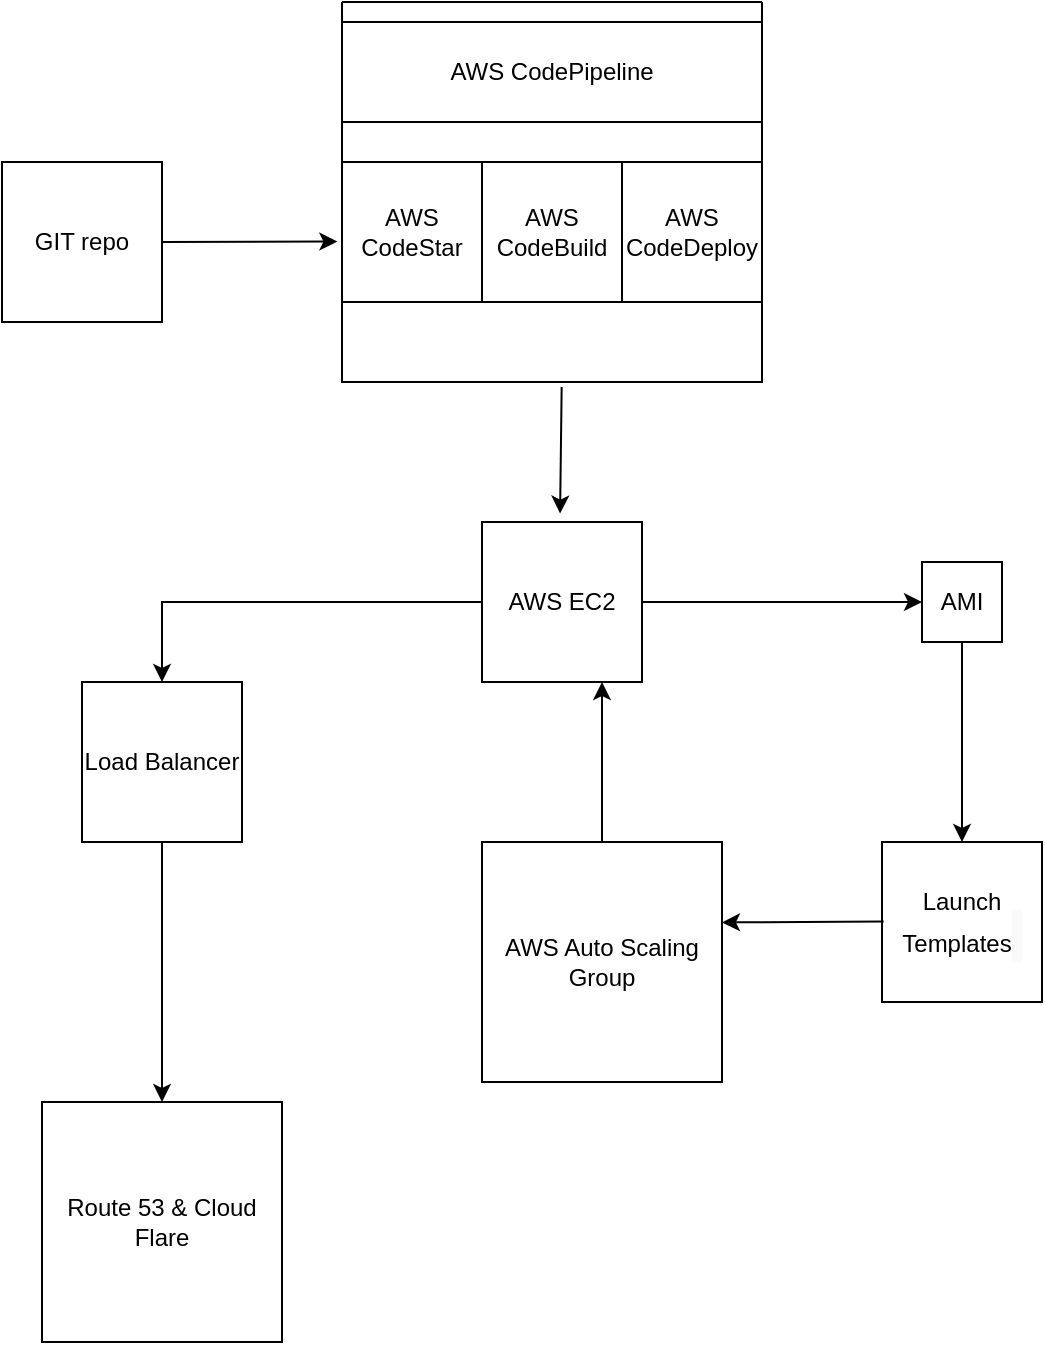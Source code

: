 <mxfile version="23.1.5" type="github">
  <diagram id="C5RBs43oDa-KdzZeNtuy" name="Page-1">
    <mxGraphModel dx="1011" dy="553" grid="1" gridSize="10" guides="1" tooltips="1" connect="1" arrows="1" fold="1" page="1" pageScale="1" pageWidth="827" pageHeight="1169" math="0" shadow="0">
      <root>
        <mxCell id="WIyWlLk6GJQsqaUBKTNV-0" />
        <mxCell id="WIyWlLk6GJQsqaUBKTNV-1" parent="WIyWlLk6GJQsqaUBKTNV-0" />
        <mxCell id="YVKPPaP_UWhKNTUrHSaY-0" value="GIT repo" style="whiteSpace=wrap;html=1;aspect=fixed;strokeWidth=1;" vertex="1" parent="WIyWlLk6GJQsqaUBKTNV-1">
          <mxGeometry x="120" y="200" width="80" height="80" as="geometry" />
        </mxCell>
        <mxCell id="YVKPPaP_UWhKNTUrHSaY-26" style="edgeStyle=orthogonalEdgeStyle;rounded=0;orthogonalLoop=1;jettySize=auto;html=1;" edge="1" parent="WIyWlLk6GJQsqaUBKTNV-1" source="YVKPPaP_UWhKNTUrHSaY-15" target="YVKPPaP_UWhKNTUrHSaY-27">
          <mxGeometry relative="1" as="geometry">
            <mxPoint x="160" y="420" as="targetPoint" />
            <Array as="points">
              <mxPoint x="200" y="420" />
            </Array>
          </mxGeometry>
        </mxCell>
        <mxCell id="YVKPPaP_UWhKNTUrHSaY-15" value="AWS EC2" style="whiteSpace=wrap;html=1;aspect=fixed;" vertex="1" parent="WIyWlLk6GJQsqaUBKTNV-1">
          <mxGeometry x="360" y="380" width="80" height="80" as="geometry" />
        </mxCell>
        <mxCell id="YVKPPaP_UWhKNTUrHSaY-18" value="" style="endArrow=classic;html=1;rounded=0;exitX=1;exitY=0.5;exitDx=0;exitDy=0;entryX=0;entryY=0.5;entryDx=0;entryDy=0;" edge="1" parent="WIyWlLk6GJQsqaUBKTNV-1" source="YVKPPaP_UWhKNTUrHSaY-15" target="YVKPPaP_UWhKNTUrHSaY-19">
          <mxGeometry width="50" height="50" relative="1" as="geometry">
            <mxPoint x="600" y="460" as="sourcePoint" />
            <mxPoint x="560" y="420" as="targetPoint" />
            <Array as="points">
              <mxPoint x="520" y="420" />
            </Array>
          </mxGeometry>
        </mxCell>
        <mxCell id="YVKPPaP_UWhKNTUrHSaY-19" value="AMI" style="whiteSpace=wrap;html=1;aspect=fixed;" vertex="1" parent="WIyWlLk6GJQsqaUBKTNV-1">
          <mxGeometry x="580" y="400" width="40" height="40" as="geometry" />
        </mxCell>
        <mxCell id="YVKPPaP_UWhKNTUrHSaY-20" value="" style="endArrow=classic;html=1;rounded=0;exitX=0.5;exitY=1;exitDx=0;exitDy=0;" edge="1" parent="WIyWlLk6GJQsqaUBKTNV-1" source="YVKPPaP_UWhKNTUrHSaY-19" target="YVKPPaP_UWhKNTUrHSaY-21">
          <mxGeometry width="50" height="50" relative="1" as="geometry">
            <mxPoint x="490" y="720" as="sourcePoint" />
            <mxPoint x="600" y="580" as="targetPoint" />
          </mxGeometry>
        </mxCell>
        <mxCell id="YVKPPaP_UWhKNTUrHSaY-21" value="Launch Templates&lt;span style=&quot;color: var(--color-text-counter-f3a2pb, #687078); font-family: &amp;quot;Amazon Ember&amp;quot;, &amp;quot;Helvetica Neue&amp;quot;, Roboto, Arial, sans-serif; font-size: 18px; text-align: start; background-color: rgb(250, 250, 250);&quot; class=&quot;awsui_counter_2qdw9_13g7g_332&quot;&gt;&amp;nbsp;&lt;/span&gt;" style="whiteSpace=wrap;html=1;aspect=fixed;" vertex="1" parent="WIyWlLk6GJQsqaUBKTNV-1">
          <mxGeometry x="560" y="540" width="80" height="80" as="geometry" />
        </mxCell>
        <mxCell id="YVKPPaP_UWhKNTUrHSaY-22" value="" style="endArrow=classic;html=1;rounded=0;exitX=0;exitY=0.5;exitDx=0;exitDy=0;entryX=0.993;entryY=0.337;entryDx=0;entryDy=0;entryPerimeter=0;" edge="1" parent="WIyWlLk6GJQsqaUBKTNV-1">
          <mxGeometry width="50" height="50" relative="1" as="geometry">
            <mxPoint x="560.84" y="579.78" as="sourcePoint" />
            <mxPoint x="480.0" y="580.22" as="targetPoint" />
          </mxGeometry>
        </mxCell>
        <mxCell id="YVKPPaP_UWhKNTUrHSaY-25" style="edgeStyle=orthogonalEdgeStyle;rounded=0;orthogonalLoop=1;jettySize=auto;html=1;entryX=0.75;entryY=1;entryDx=0;entryDy=0;" edge="1" parent="WIyWlLk6GJQsqaUBKTNV-1" source="YVKPPaP_UWhKNTUrHSaY-23" target="YVKPPaP_UWhKNTUrHSaY-15">
          <mxGeometry relative="1" as="geometry" />
        </mxCell>
        <mxCell id="YVKPPaP_UWhKNTUrHSaY-23" value="AWS Auto Scaling Group" style="whiteSpace=wrap;html=1;aspect=fixed;" vertex="1" parent="WIyWlLk6GJQsqaUBKTNV-1">
          <mxGeometry x="360" y="540" width="120" height="120" as="geometry" />
        </mxCell>
        <mxCell id="YVKPPaP_UWhKNTUrHSaY-28" style="edgeStyle=orthogonalEdgeStyle;rounded=0;orthogonalLoop=1;jettySize=auto;html=1;" edge="1" parent="WIyWlLk6GJQsqaUBKTNV-1" source="YVKPPaP_UWhKNTUrHSaY-27">
          <mxGeometry relative="1" as="geometry">
            <mxPoint x="200" y="670" as="targetPoint" />
          </mxGeometry>
        </mxCell>
        <mxCell id="YVKPPaP_UWhKNTUrHSaY-27" value="Load Balancer" style="whiteSpace=wrap;html=1;aspect=fixed;" vertex="1" parent="WIyWlLk6GJQsqaUBKTNV-1">
          <mxGeometry x="160" y="460" width="80" height="80" as="geometry" />
        </mxCell>
        <mxCell id="YVKPPaP_UWhKNTUrHSaY-29" value="Route 53 &amp;amp; Cloud Flare" style="whiteSpace=wrap;html=1;aspect=fixed;" vertex="1" parent="WIyWlLk6GJQsqaUBKTNV-1">
          <mxGeometry x="140" y="670" width="120" height="120" as="geometry" />
        </mxCell>
        <mxCell id="YVKPPaP_UWhKNTUrHSaY-30" value="" style="swimlane;startSize=0;" vertex="1" parent="WIyWlLk6GJQsqaUBKTNV-1">
          <mxGeometry x="290" y="120" width="210" height="190" as="geometry" />
        </mxCell>
        <mxCell id="YVKPPaP_UWhKNTUrHSaY-4" value="AWS CodeStar" style="whiteSpace=wrap;html=1;aspect=fixed;" vertex="1" parent="YVKPPaP_UWhKNTUrHSaY-30">
          <mxGeometry y="80" width="70" height="70" as="geometry" />
        </mxCell>
        <mxCell id="YVKPPaP_UWhKNTUrHSaY-7" value="AWS CodeBuild" style="whiteSpace=wrap;html=1;aspect=fixed;" vertex="1" parent="YVKPPaP_UWhKNTUrHSaY-30">
          <mxGeometry x="70" y="80" width="70" height="70" as="geometry" />
        </mxCell>
        <mxCell id="YVKPPaP_UWhKNTUrHSaY-12" value="AWS&lt;br&gt;CodeDeploy" style="whiteSpace=wrap;html=1;aspect=fixed;" vertex="1" parent="YVKPPaP_UWhKNTUrHSaY-30">
          <mxGeometry x="140" y="80" width="70" height="70" as="geometry" />
        </mxCell>
        <mxCell id="YVKPPaP_UWhKNTUrHSaY-31" value="AWS CodePipeline" style="rounded=0;whiteSpace=wrap;html=1;" vertex="1" parent="YVKPPaP_UWhKNTUrHSaY-30">
          <mxGeometry y="10" width="210" height="50" as="geometry" />
        </mxCell>
        <mxCell id="YVKPPaP_UWhKNTUrHSaY-36" value="" style="endArrow=classic;html=1;rounded=0;exitX=0.523;exitY=1.013;exitDx=0;exitDy=0;exitPerimeter=0;entryX=0.488;entryY=-0.053;entryDx=0;entryDy=0;entryPerimeter=0;" edge="1" parent="WIyWlLk6GJQsqaUBKTNV-1" source="YVKPPaP_UWhKNTUrHSaY-30" target="YVKPPaP_UWhKNTUrHSaY-15">
          <mxGeometry width="50" height="50" relative="1" as="geometry">
            <mxPoint x="300" y="420" as="sourcePoint" />
            <mxPoint x="350" y="370" as="targetPoint" />
          </mxGeometry>
        </mxCell>
        <mxCell id="YVKPPaP_UWhKNTUrHSaY-37" value="" style="endArrow=classic;html=1;rounded=0;exitX=1;exitY=0.5;exitDx=0;exitDy=0;entryX=-0.033;entryY=0.568;entryDx=0;entryDy=0;entryPerimeter=0;" edge="1" parent="WIyWlLk6GJQsqaUBKTNV-1" source="YVKPPaP_UWhKNTUrHSaY-0" target="YVKPPaP_UWhKNTUrHSaY-4">
          <mxGeometry width="50" height="50" relative="1" as="geometry">
            <mxPoint x="300" y="260" as="sourcePoint" />
            <mxPoint x="350" y="210" as="targetPoint" />
          </mxGeometry>
        </mxCell>
      </root>
    </mxGraphModel>
  </diagram>
</mxfile>
